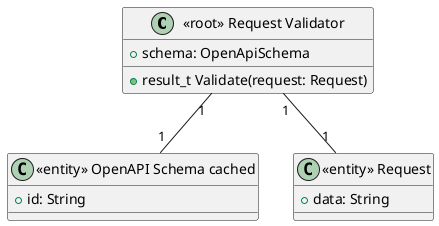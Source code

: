 @startuml

class "<<root>> Request Validator" as validator {
  +schema: OpenApiSchema
  +result_t Validate(request: Request)
}

class "<<entity>> OpenAPI Schema cached" as apischema {
  +id: String
}

class "<<entity>> Request" as request {
  +data: String
}

validator "1" -- "1" apischema
validator "1" -- "1" request

@enduml